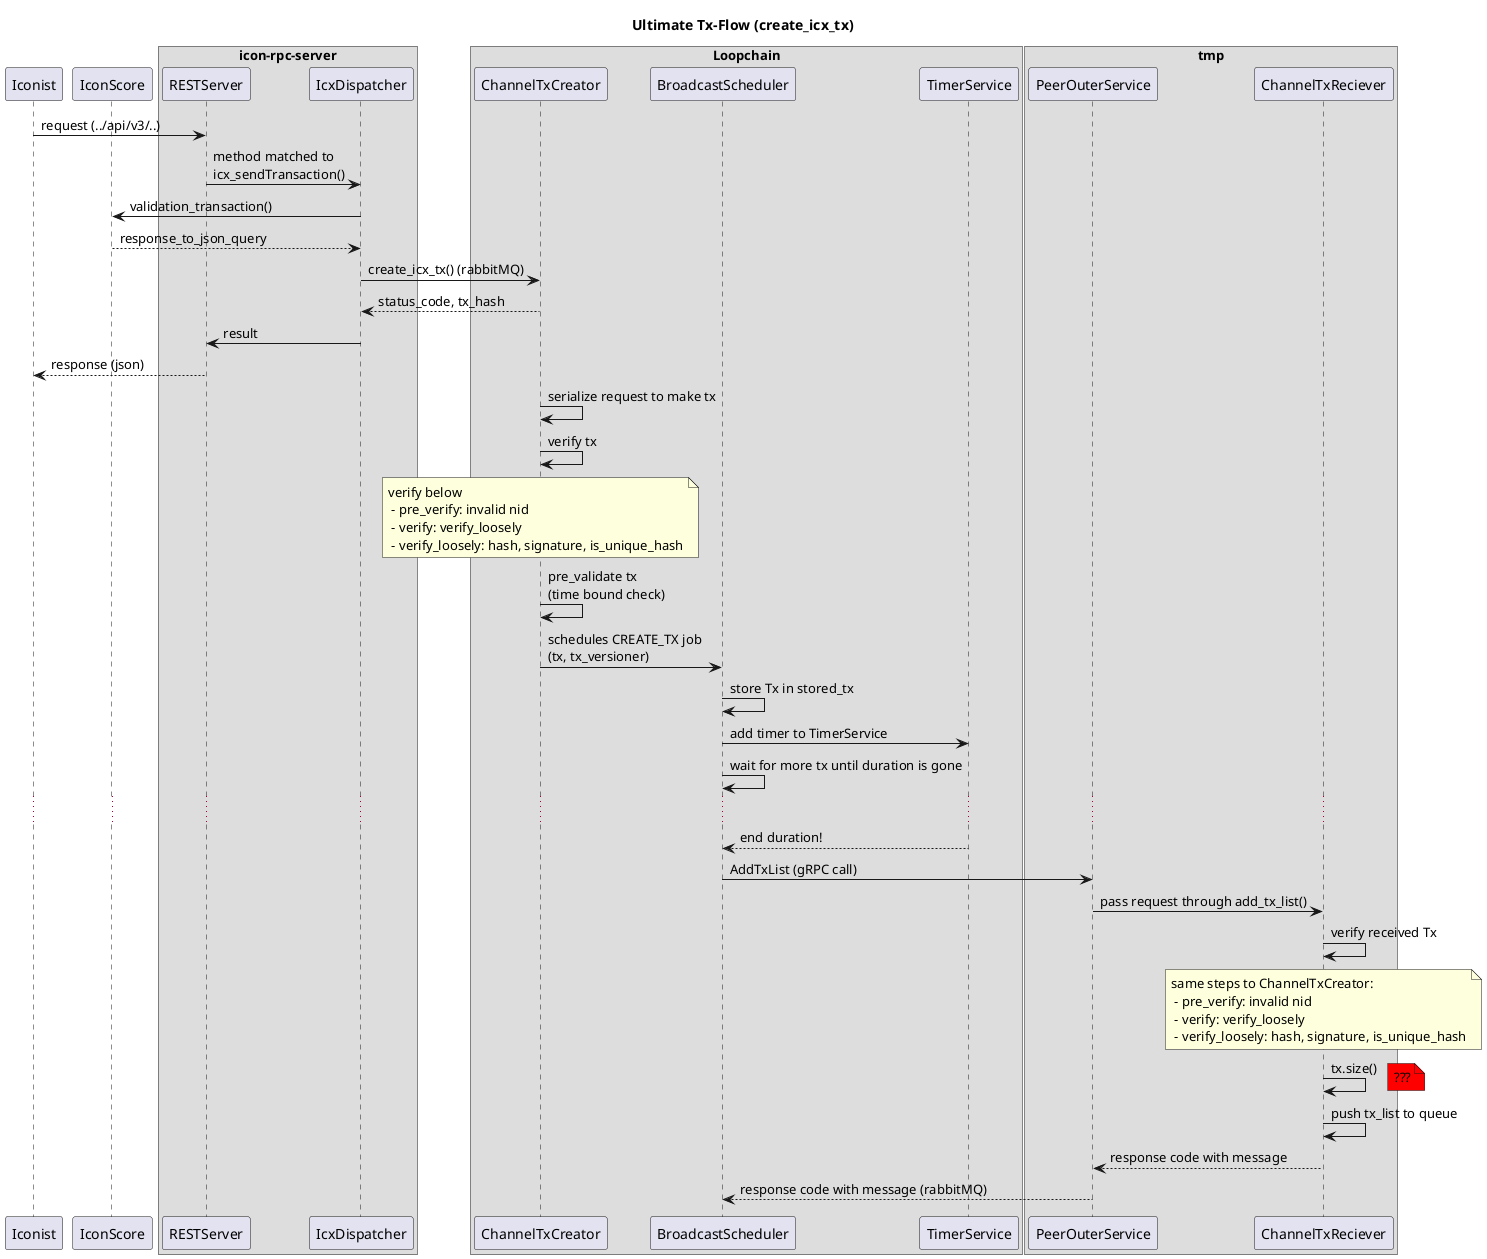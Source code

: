 @startuml

title Ultimate Tx-Flow (create_icx_tx)

' === Define participants
participant Iconist as user
participant IconScore as score

box icon-rpc-server
    participant RESTServer as rest
    participant IcxDispatcher as dispatcher
end box

box Loopchain
    participant ChannelTxCreator as tx_creator
    participant BroadcastScheduler as broadcaster
    participant TimerService as timer
end box

box tmp
    participant PeerOuterService as peer_outer
    participant ChannelTxReciever as tx_receiver
end box
' === Relations

' --- Request to icon-rpc-server
user -> rest: request (../api/v3/..)

rest -> dispatcher: method matched to \nicx_sendTransaction()
dispatcher -> score: validation_transaction()
score --> dispatcher: response_to_json_query

dispatcher -> tx_creator: create_icx_tx() (rabbitMQ)
tx_creator --> dispatcher: status_code, tx_hash
dispatcher -> rest: result

user <-- rest: response (json)

' --- loopchain
' Verify Tx
tx_creator -> tx_creator: serialize request to make tx
tx_creator -> tx_creator: verify tx
note over tx_creator
verify below
 - pre_verify: invalid nid
 - verify: verify_loosely
 - verify_loosely: hash, signature, is_unique_hash
end note
tx_creator -> tx_creator: pre_validate tx \n(time bound check)

' BroadcastScheduler
tx_creator -> broadcaster: schedules CREATE_TX job \n(tx, tx_versioner)
broadcaster -> broadcaster: store Tx in stored_tx
broadcaster -> timer: add timer to TimerService

broadcaster -> broadcaster: wait for more tx until duration is gone
...
timer --> broadcaster: end duration!
broadcaster -> peer_outer: AddTxList (gRPC call)

' --- Another Peer
peer_outer -> tx_receiver: pass request through add_tx_list()
tx_receiver -> tx_receiver: verify received Tx
note over tx_receiver
same steps to ChannelTxCreator:
 - pre_verify: invalid nid
 - verify: verify_loosely
 - verify_loosely: hash, signature, is_unique_hash
end note
tx_receiver -> tx_receiver: tx.size()
note right #red: ???

tx_receiver -> tx_receiver: push tx_list to queue
tx_receiver --> peer_outer: response code with message
peer_outer --> broadcaster: response code with message (rabbitMQ)
@enduml
